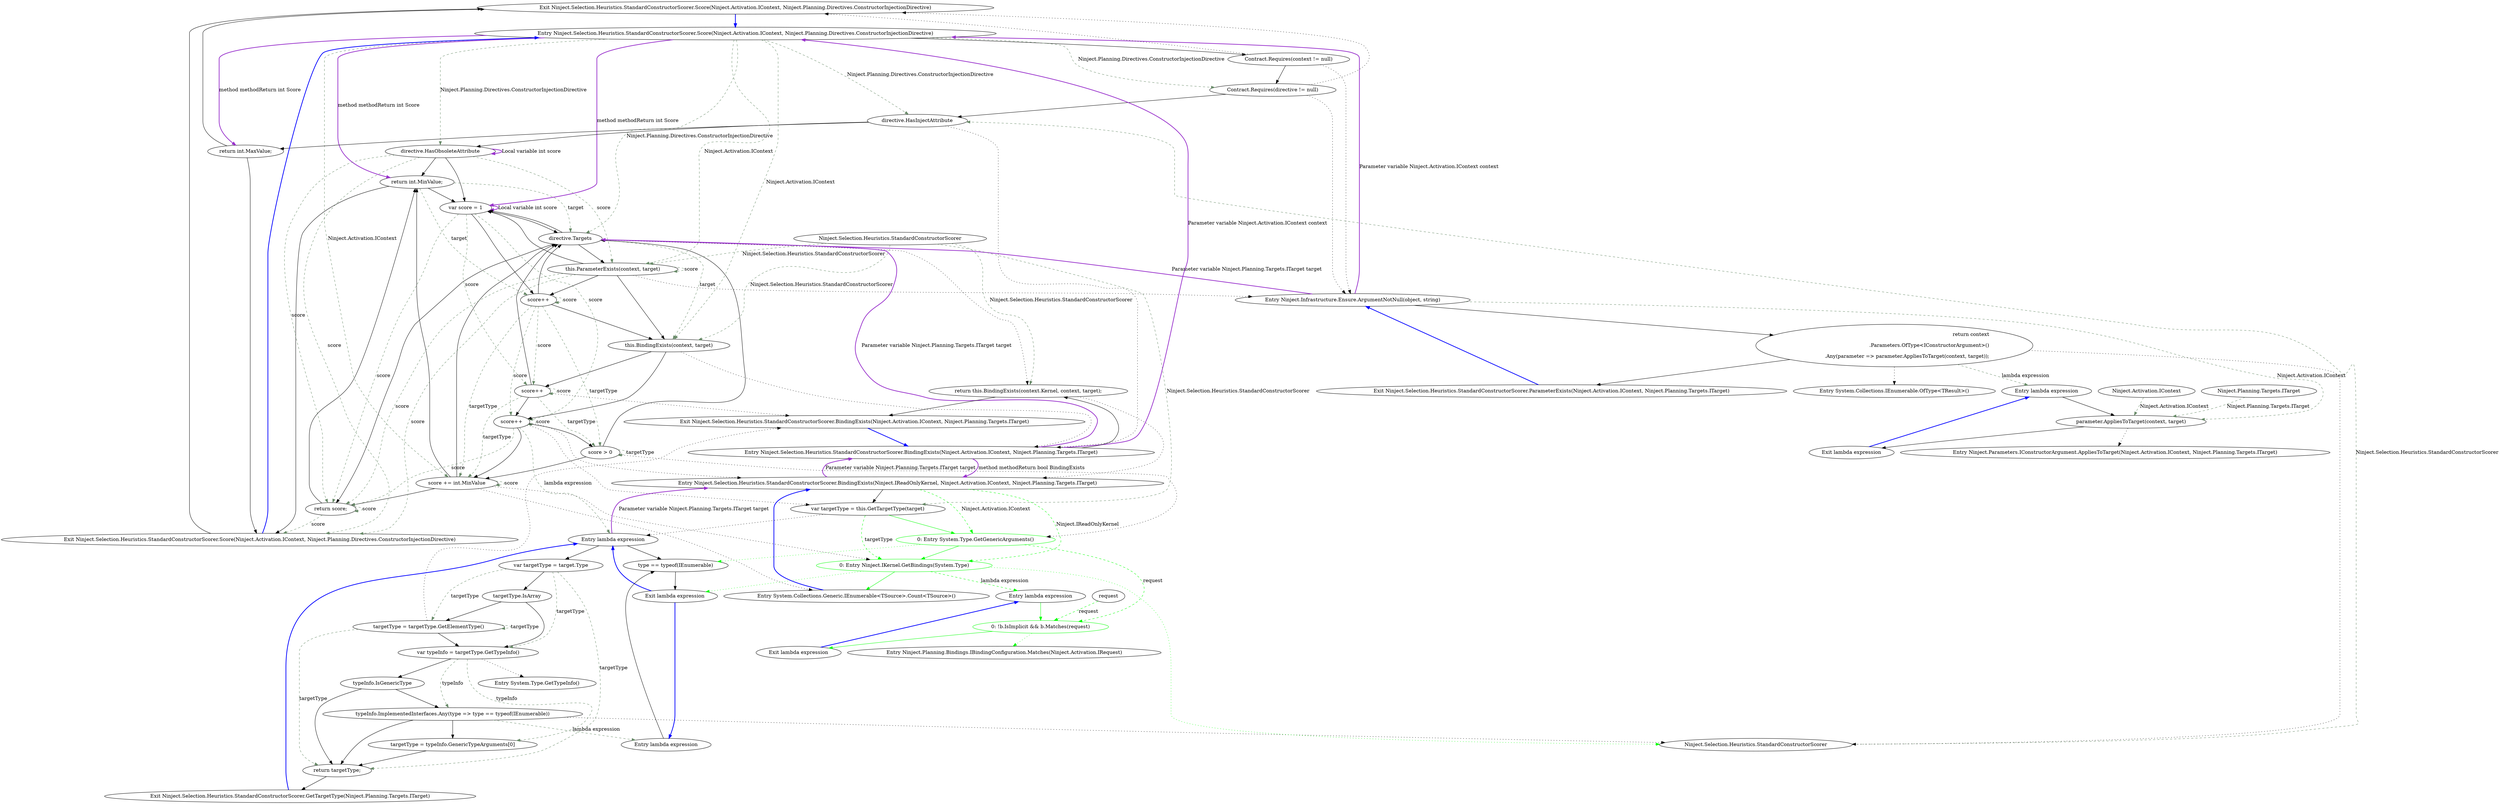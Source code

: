 digraph  {
m0_18 [cluster="Ninject.Selection.Heuristics.StandardConstructorScorer.Score(Ninject.Activation.IContext, Ninject.Planning.Directives.ConstructorInjectionDirective)", file="StandardConstructorScorer.cs", label="Exit Ninject.Selection.Heuristics.StandardConstructorScorer.Score(Ninject.Activation.IContext, Ninject.Planning.Directives.ConstructorInjectionDirective)", span="39-39"];
m0_22 [cluster="Ninject.Selection.Heuristics.StandardConstructorScorer.BindingExists(Ninject.Activation.IContext, Ninject.Planning.Targets.ITarget)", file="StandardConstructorScorer.cs", label="Exit Ninject.Selection.Heuristics.StandardConstructorScorer.BindingExists(Ninject.Activation.IContext, Ninject.Planning.Targets.ITarget)", span="95-95"];
m0_31 [cluster="Unk.Any", file="StandardConstructorScorer.cs", label="Ninject.Selection.Heuristics.StandardConstructorScorer", span=""];
m0_24 [cluster="Ninject.Selection.Heuristics.StandardConstructorScorer.BindingExists(Ninject.IReadOnlyKernel, Ninject.Activation.IContext, Ninject.Planning.Targets.ITarget)", file="StandardConstructorScorer.cs", label="var targetType = this.GetTargetType(target)", span="109-109"];
m0_19 [cluster="Ninject.Infrastructure.Ensure.ArgumentNotNull(object, string)", file="StandardConstructorScorer.cs", label="Entry Ninject.Infrastructure.Ensure.ArgumentNotNull(object, string)", span="17-17"];
m0_36 [cluster="Ninject.Selection.Heuristics.StandardConstructorScorer.ParameterExists(Ninject.Activation.IContext, Ninject.Planning.Targets.ITarget)", file="StandardConstructorScorer.cs", label="return context\r\n                .Parameters.OfType<IConstructorArgument>()\r\n                .Any(parameter => parameter.AppliesToTarget(context, target));", span="124-126"];
m0_37 [cluster="Ninject.Selection.Heuristics.StandardConstructorScorer.ParameterExists(Ninject.Activation.IContext, Ninject.Planning.Targets.ITarget)", file="StandardConstructorScorer.cs", label="Exit Ninject.Selection.Heuristics.StandardConstructorScorer.ParameterExists(Ninject.Activation.IContext, Ninject.Planning.Targets.ITarget)", span="122-122"];
m0_23 [cluster="Ninject.Selection.Heuristics.StandardConstructorScorer.BindingExists(Ninject.IReadOnlyKernel, Ninject.Activation.IContext, Ninject.Planning.Targets.ITarget)", file="StandardConstructorScorer.cs", label="Entry Ninject.Selection.Heuristics.StandardConstructorScorer.BindingExists(Ninject.IReadOnlyKernel, Ninject.Activation.IContext, Ninject.Planning.Targets.ITarget)", span="107-107"];
m0_28 [cluster="lambda expression", file="StandardConstructorScorer.cs", label="Entry lambda expression", span="63-63"];
m0_48 [cluster="Ninject.Selection.Heuristics.StandardConstructorScorer.GetTargetType(Ninject.Planning.Targets.ITarget)", file="StandardConstructorScorer.cs", label="typeInfo.ImplementedInterfaces.Any(type => type == typeof(IEnumerable))", span="141-141"];
m0_43 [cluster="Ninject.Selection.Heuristics.StandardConstructorScorer.GetTargetType(Ninject.Planning.Targets.ITarget)", file="StandardConstructorScorer.cs", label="var targetType = target.Type", span="131-131"];
m0_46 [cluster="Ninject.Selection.Heuristics.StandardConstructorScorer.GetTargetType(Ninject.Planning.Targets.ITarget)", file="StandardConstructorScorer.cs", label="var typeInfo = targetType.GetTypeInfo()", span="138-138"];
m0_47 [cluster="Ninject.Selection.Heuristics.StandardConstructorScorer.GetTargetType(Ninject.Planning.Targets.ITarget)", file="StandardConstructorScorer.cs", label="typeInfo.IsGenericType", span="139-139"];
m0_49 [cluster="Ninject.Selection.Heuristics.StandardConstructorScorer.GetTargetType(Ninject.Planning.Targets.ITarget)", file="StandardConstructorScorer.cs", label="targetType = typeInfo.GenericTypeArguments[0]", span="143-143"];
m0_50 [cluster="Ninject.Selection.Heuristics.StandardConstructorScorer.GetTargetType(Ninject.Planning.Targets.ITarget)", file="StandardConstructorScorer.cs", label="return targetType;", span="147-147"];
m0_44 [cluster="Ninject.Selection.Heuristics.StandardConstructorScorer.GetTargetType(Ninject.Planning.Targets.ITarget)", file="StandardConstructorScorer.cs", label="targetType.IsArray", span="133-133"];
m0_45 [cluster="Ninject.Selection.Heuristics.StandardConstructorScorer.GetTargetType(Ninject.Planning.Targets.ITarget)", file="StandardConstructorScorer.cs", label="targetType = targetType.GetElementType()", span="135-135"];
m0_51 [cluster="Ninject.Selection.Heuristics.StandardConstructorScorer.GetTargetType(Ninject.Planning.Targets.ITarget)", file="StandardConstructorScorer.cs", label="Exit Ninject.Selection.Heuristics.StandardConstructorScorer.GetTargetType(Ninject.Planning.Targets.ITarget)", span="129-129"];
m0_29 [cluster="lambda expression", file="StandardConstructorScorer.cs", label="type == typeof(IEnumerable)", span="63-63"];
m0_0 [cluster="Ninject.Selection.Heuristics.StandardConstructorScorer.Score(Ninject.Activation.IContext, Ninject.Planning.Directives.ConstructorInjectionDirective)", file="StandardConstructorScorer.cs", label="Entry Ninject.Selection.Heuristics.StandardConstructorScorer.Score(Ninject.Activation.IContext, Ninject.Planning.Directives.ConstructorInjectionDirective)", span="39-39"];
m0_1 [cluster="Ninject.Selection.Heuristics.StandardConstructorScorer.Score(Ninject.Activation.IContext, Ninject.Planning.Directives.ConstructorInjectionDirective)", file="StandardConstructorScorer.cs", label="Contract.Requires(context != null)", span="51-51"];
m0_2 [cluster="Ninject.Selection.Heuristics.StandardConstructorScorer.Score(Ninject.Activation.IContext, Ninject.Planning.Directives.ConstructorInjectionDirective)", file="StandardConstructorScorer.cs", label="Contract.Requires(directive != null)", span="52-52"];
m0_3 [cluster="Ninject.Selection.Heuristics.StandardConstructorScorer.Score(Ninject.Activation.IContext, Ninject.Planning.Directives.ConstructorInjectionDirective)", file="StandardConstructorScorer.cs", label="directive.HasInjectAttribute", span="54-54"];
m0_6 [cluster="Ninject.Selection.Heuristics.StandardConstructorScorer.Score(Ninject.Activation.IContext, Ninject.Planning.Directives.ConstructorInjectionDirective)", file="StandardConstructorScorer.cs", label="return int.MinValue;", span="61-61"];
m0_7 [cluster="Ninject.Selection.Heuristics.StandardConstructorScorer.Score(Ninject.Activation.IContext, Ninject.Planning.Directives.ConstructorInjectionDirective)", file="StandardConstructorScorer.cs", label="var score = 1", span="64-64"];
m0_15 [cluster="Ninject.Selection.Heuristics.StandardConstructorScorer.Score(Ninject.Activation.IContext, Ninject.Planning.Directives.ConstructorInjectionDirective)", file="StandardConstructorScorer.cs", label="score += int.MinValue", span="82-82"];
m0_4 [cluster="Ninject.Selection.Heuristics.StandardConstructorScorer.Score(Ninject.Activation.IContext, Ninject.Planning.Directives.ConstructorInjectionDirective)", file="StandardConstructorScorer.cs", label="return int.MaxValue;", span="56-56"];
m0_5 [cluster="Ninject.Selection.Heuristics.StandardConstructorScorer.Score(Ninject.Activation.IContext, Ninject.Planning.Directives.ConstructorInjectionDirective)", file="StandardConstructorScorer.cs", label="directive.HasObsoleteAttribute", span="59-59"];
m0_9 [cluster="Ninject.Selection.Heuristics.StandardConstructorScorer.Score(Ninject.Activation.IContext, Ninject.Planning.Directives.ConstructorInjectionDirective)", file="StandardConstructorScorer.cs", label="this.ParameterExists(context, target)", span="67-67"];
m0_16 [cluster="Ninject.Selection.Heuristics.StandardConstructorScorer.Score(Ninject.Activation.IContext, Ninject.Planning.Directives.ConstructorInjectionDirective)", file="StandardConstructorScorer.cs", label="return score;", span="86-86"];
m0_17 [cluster="Ninject.Selection.Heuristics.StandardConstructorScorer.Score(Ninject.Activation.IContext, Ninject.Planning.Directives.ConstructorInjectionDirective)", file="StandardConstructorScorer.cs", label="Exit Ninject.Selection.Heuristics.StandardConstructorScorer.Score(Ninject.Activation.IContext, Ninject.Planning.Directives.ConstructorInjectionDirective)", span="49-49"];
m0_8 [cluster="Ninject.Selection.Heuristics.StandardConstructorScorer.Score(Ninject.Activation.IContext, Ninject.Planning.Directives.ConstructorInjectionDirective)", file="StandardConstructorScorer.cs", label="directive.Targets", span="65-65"];
m0_10 [cluster="Ninject.Selection.Heuristics.StandardConstructorScorer.Score(Ninject.Activation.IContext, Ninject.Planning.Directives.ConstructorInjectionDirective)", file="StandardConstructorScorer.cs", label="score++", span="69-69"];
m0_11 [cluster="Ninject.Selection.Heuristics.StandardConstructorScorer.Score(Ninject.Activation.IContext, Ninject.Planning.Directives.ConstructorInjectionDirective)", file="StandardConstructorScorer.cs", label="this.BindingExists(context, target)", span="73-73"];
m0_12 [cluster="Ninject.Selection.Heuristics.StandardConstructorScorer.Score(Ninject.Activation.IContext, Ninject.Planning.Directives.ConstructorInjectionDirective)", file="StandardConstructorScorer.cs", label="score++", span="75-75"];
m0_13 [cluster="Ninject.Selection.Heuristics.StandardConstructorScorer.Score(Ninject.Activation.IContext, Ninject.Planning.Directives.ConstructorInjectionDirective)", file="StandardConstructorScorer.cs", label="score++", span="79-79"];
m0_14 [cluster="Ninject.Selection.Heuristics.StandardConstructorScorer.Score(Ninject.Activation.IContext, Ninject.Planning.Directives.ConstructorInjectionDirective)", file="StandardConstructorScorer.cs", label="score > 0", span="80-80"];
m0_20 [cluster="Ninject.Selection.Heuristics.StandardConstructorScorer.BindingExists(Ninject.Activation.IContext, Ninject.Planning.Targets.ITarget)", file="StandardConstructorScorer.cs", label="Entry Ninject.Selection.Heuristics.StandardConstructorScorer.BindingExists(Ninject.Activation.IContext, Ninject.Planning.Targets.ITarget)", span="95-95"];
m0_25 [cluster="System.Type.GetGenericArguments()", color=green, community=0, file="StandardConstructorScorer.cs", label="0: Entry System.Type.GetGenericArguments()", span="0-0"];
m0_26 [cluster="Ninject.IKernel.GetBindings(System.Type)", color=green, community=1, file="StandardConstructorScorer.cs", label="0: Entry Ninject.IKernel.GetBindings(System.Type)", span="97-97"];
m0_27 [cluster="System.Collections.Generic.IEnumerable<TSource>.Count<TSource>()", file="StandardConstructorScorer.cs", label="Entry System.Collections.Generic.IEnumerable<TSource>.Count<TSource>()", span="0-0"];
m0_35 [cluster="Ninject.Planning.Bindings.IBindingConfiguration.Matches(Ninject.Activation.IRequest)", file="StandardConstructorScorer.cs", label="Entry Ninject.Planning.Bindings.IBindingConfiguration.Matches(Ninject.Activation.IRequest)", span="111-111"];
m0_30 [cluster="lambda expression", file="StandardConstructorScorer.cs", label="Exit lambda expression", span="63-63"];
m0_38 [cluster="System.Collections.IEnumerable.OfType<TResult>()", file="StandardConstructorScorer.cs", label="Entry System.Collections.IEnumerable.OfType<TResult>()", span="0-0"];
m0_53 [cluster="System.Type.GetTypeInfo()", file="StandardConstructorScorer.cs", label="Entry System.Type.GetTypeInfo()", span="0-0"];
m0_54 [cluster="lambda expression", file="StandardConstructorScorer.cs", label="Entry lambda expression", span="141-141"];
m0_33 [cluster="lambda expression", color=green, community=0, file="StandardConstructorScorer.cs", label="0: !b.IsImplicit && b.Matches(request)", span="112-112"];
m0_32 [cluster="lambda expression", file="StandardConstructorScorer.cs", label="Entry lambda expression", span="112-112"];
m0_34 [cluster="lambda expression", file="StandardConstructorScorer.cs", label="Exit lambda expression", span="112-112"];
m0_39 [cluster="lambda expression", file="StandardConstructorScorer.cs", label="Entry lambda expression", span="126-126"];
m0_40 [cluster="lambda expression", file="StandardConstructorScorer.cs", label="parameter.AppliesToTarget(context, target)", span="126-126"];
m0_41 [cluster="lambda expression", file="StandardConstructorScorer.cs", label="Exit lambda expression", span="126-126"];
m0_21 [cluster="Ninject.Selection.Heuristics.StandardConstructorScorer.BindingExists(Ninject.Activation.IContext, Ninject.Planning.Targets.ITarget)", file="StandardConstructorScorer.cs", label="return this.BindingExists(context.Kernel, context, target);", span="97-97"];
m0_42 [cluster="Ninject.Parameters.IConstructorArgument.AppliesToTarget(Ninject.Activation.IContext, Ninject.Planning.Targets.ITarget)", file="StandardConstructorScorer.cs", label="Entry Ninject.Parameters.IConstructorArgument.AppliesToTarget(Ninject.Activation.IContext, Ninject.Planning.Targets.ITarget)", span="42-42"];
m0_58 [file="StandardConstructorScorer.cs", label=request, span=""];
m0_57 [file="StandardConstructorScorer.cs", label="Ninject.Selection.Heuristics.StandardConstructorScorer", span=""];
m0_59 [file="StandardConstructorScorer.cs", label="Ninject.Activation.IContext", span=""];
m0_60 [file="StandardConstructorScorer.cs", label="Ninject.Planning.Targets.ITarget", span=""];
m0_18 -> m0_0  [color=blue, key=0, style=bold];
m0_22 -> m0_20  [color=blue, key=0, style=bold];
m0_31 -> m0_3  [color=darkseagreen4, key=1, label="Ninject.Selection.Heuristics.StandardConstructorScorer", style=dashed];
m0_24 -> m0_25  [color=green, key=0, style=solid];
m0_24 -> m0_26  [color=green, key=1, label=targetType, style=dashed];
m0_24 -> m0_28  [key=2, style=dotted];
m0_19 -> m0_36  [key=0, style=solid];
m0_19 -> m0_0  [color=darkorchid, key=3, label="Parameter variable Ninject.Activation.IContext context", style=bold];
m0_19 -> m0_8  [color=darkorchid, key=3, label="Parameter variable Ninject.Planning.Targets.ITarget target", style=bold];
m0_19 -> m0_40  [color=darkseagreen4, key=1, label="Ninject.Activation.IContext", style=dashed];
m0_36 -> m0_31  [key=2, style=dotted];
m0_36 -> m0_37  [key=0, style=solid];
m0_36 -> m0_38  [key=2, style=dotted];
m0_36 -> m0_39  [color=darkseagreen4, key=1, label="lambda expression", style=dashed];
m0_37 -> m0_19  [color=blue, key=0, style=bold];
m0_23 -> m0_25  [color=green, key=1, label="Ninject.Activation.IContext", style=dashed];
m0_23 -> m0_26  [color=green, key=1, label="Ninject.IReadOnlyKernel", style=dashed];
m0_23 -> m0_24  [key=0, style=solid];
m0_23 -> m0_20  [color=darkorchid, key=3, label="Parameter variable Ninject.Planning.Targets.ITarget target", style=bold];
m0_28 -> m0_23  [color=darkorchid, key=3, label="Parameter variable Ninject.Planning.Targets.ITarget target", style=bold];
m0_28 -> m0_43  [key=0, style=solid];
m0_28 -> m0_29  [key=0, style=solid];
m0_48 -> m0_31  [key=2, style=dotted];
m0_48 -> m0_49  [key=0, style=solid];
m0_48 -> m0_50  [key=0, style=solid];
m0_48 -> m0_54  [color=darkseagreen4, key=1, label="lambda expression", style=dashed];
m0_43 -> m0_44  [key=0, style=solid];
m0_43 -> m0_45  [color=darkseagreen4, key=1, label=targetType, style=dashed];
m0_43 -> m0_46  [color=darkseagreen4, key=1, label=targetType, style=dashed];
m0_43 -> m0_50  [color=darkseagreen4, key=1, label=targetType, style=dashed];
m0_46 -> m0_48  [color=darkseagreen4, key=1, label=typeInfo, style=dashed];
m0_46 -> m0_47  [key=0, style=solid];
m0_46 -> m0_53  [key=2, style=dotted];
m0_46 -> m0_49  [color=darkseagreen4, key=1, label=typeInfo, style=dashed];
m0_47 -> m0_48  [key=0, style=solid];
m0_47 -> m0_50  [key=0, style=solid];
m0_49 -> m0_50  [key=0, style=solid];
m0_50 -> m0_51  [key=0, style=solid];
m0_44 -> m0_46  [key=0, style=solid];
m0_44 -> m0_45  [key=0, style=solid];
m0_45 -> m0_46  [key=0, style=solid];
m0_45 -> m0_50  [color=darkseagreen4, key=1, label=targetType, style=dashed];
m0_45 -> m0_45  [color=darkseagreen4, key=1, label=targetType, style=dashed];
m0_45 -> m0_22  [key=2, style=dotted];
m0_51 -> m0_28  [color=blue, key=0, style=bold];
m0_29 -> m0_30  [key=0, style=solid];
m0_0 -> m0_11  [color=darkseagreen4, key=1, label="Ninject.Activation.IContext", style=dashed];
m0_0 -> m0_1  [key=0, style=solid];
m0_0 -> m0_2  [color=darkseagreen4, key=1, label="Ninject.Planning.Directives.ConstructorInjectionDirective", style=dashed];
m0_0 -> m0_3  [color=darkseagreen4, key=1, label="Ninject.Planning.Directives.ConstructorInjectionDirective", style=dashed];
m0_0 -> m0_5  [color=darkseagreen4, key=1, label="Ninject.Planning.Directives.ConstructorInjectionDirective", style=dashed];
m0_0 -> m0_8  [color=darkseagreen4, key=1, label="Ninject.Planning.Directives.ConstructorInjectionDirective", style=dashed];
m0_0 -> m0_9  [color=darkseagreen4, key=1, label="Ninject.Activation.IContext", style=dashed];
m0_0 -> m0_4  [color=darkorchid, key=3, label="method methodReturn int Score", style=bold];
m0_0 -> m0_6  [color=darkorchid, key=3, label="method methodReturn int Score", style=bold];
m0_0 -> m0_7  [color=darkorchid, key=3, label="method methodReturn int Score", style=bold];
m0_0 -> m0_15  [color=darkseagreen4, key=1, label="Ninject.Activation.IContext", style=dashed];
m0_1 -> m0_2  [key=0, style=solid];
m0_1 -> m0_19  [key=2, style=dotted];
m0_1 -> m0_18  [key=2, style=dotted];
m0_2 -> m0_3  [key=0, style=solid];
m0_2 -> m0_19  [key=2, style=dotted];
m0_2 -> m0_18  [key=2, style=dotted];
m0_3 -> m0_4  [key=0, style=solid];
m0_3 -> m0_5  [key=0, style=solid];
m0_3 -> m0_20  [key=2, style=dotted];
m0_6 -> m0_7  [key=0, style=solid];
m0_6 -> m0_17  [key=0, style=solid];
m0_6 -> m0_8  [color=darkseagreen4, key=1, label=target, style=dashed];
m0_6 -> m0_10  [color=darkseagreen4, key=1, label=target, style=dashed];
m0_7 -> m0_8  [key=0, style=solid];
m0_7 -> m0_10  [key=0, style=solid];
m0_7 -> m0_12  [color=darkseagreen4, key=1, label=score, style=dashed];
m0_7 -> m0_13  [color=darkseagreen4, key=1, label=score, style=dashed];
m0_7 -> m0_7  [color=darkorchid, key=3, label="Local variable int score", style=bold];
m0_7 -> m0_16  [color=darkseagreen4, key=1, label=score, style=dashed];
m0_15 -> m0_16  [key=0, style=solid];
m0_15 -> m0_6  [key=0, style=solid];
m0_15 -> m0_26  [key=2, style=dotted];
m0_15 -> m0_27  [key=2, style=dotted];
m0_15 -> m0_8  [key=0, style=solid];
m0_15 -> m0_15  [color=darkseagreen4, key=1, label=score, style=dashed];
m0_4 -> m0_18  [key=0, style=solid];
m0_4 -> m0_17  [key=0, style=solid];
m0_5 -> m0_6  [key=0, style=solid];
m0_5 -> m0_9  [color=darkseagreen4, key=1, label=score, style=dashed];
m0_5 -> m0_16  [color=darkseagreen4, key=1, label=score, style=dashed];
m0_5 -> m0_17  [color=darkseagreen4, key=1, label=score, style=dashed];
m0_5 -> m0_5  [color=darkorchid, key=3, label="Local variable int score", style=bold];
m0_5 -> m0_7  [key=0, style=solid];
m0_9 -> m0_7  [key=0, style=solid];
m0_9 -> m0_9  [color=darkseagreen4, key=1, label=score, style=dashed];
m0_9 -> m0_16  [color=darkseagreen4, key=1, label=score, style=dashed];
m0_9 -> m0_17  [color=darkseagreen4, key=1, label=score, style=dashed];
m0_9 -> m0_11  [key=0, style=solid];
m0_9 -> m0_10  [key=0, style=solid];
m0_9 -> m0_19  [key=2, style=dotted];
m0_16 -> m0_6  [key=0, style=solid];
m0_16 -> m0_16  [color=darkseagreen4, key=1, label=score, style=dashed];
m0_16 -> m0_17  [color=darkseagreen4, key=1, label=score, style=dashed];
m0_17 -> m0_18  [key=0, style=solid];
m0_17 -> m0_0  [color=blue, key=0, style=bold];
m0_8 -> m0_9  [key=0, style=solid];
m0_8 -> m0_7  [key=0, style=solid];
m0_8 -> m0_21  [key=2, style=dotted];
m0_8 -> m0_11  [color=darkseagreen4, key=1, label=target, style=dashed];
m0_8 -> m0_16  [key=0, style=solid];
m0_10 -> m0_11  [key=0, style=solid];
m0_10 -> m0_12  [color=darkseagreen4, key=1, label=score, style=dashed];
m0_10 -> m0_13  [color=darkseagreen4, key=1, label=score, style=dashed];
m0_10 -> m0_14  [color=darkseagreen4, key=1, label=targetType, style=dashed];
m0_10 -> m0_15  [color=darkseagreen4, key=1, label=targetType, style=dashed];
m0_10 -> m0_8  [key=0, style=solid];
m0_10 -> m0_10  [color=darkseagreen4, key=1, label=score, style=dashed];
m0_11 -> m0_12  [key=0, style=solid];
m0_11 -> m0_13  [key=0, style=solid];
m0_11 -> m0_20  [key=2, style=dotted];
m0_12 -> m0_13  [key=0, style=solid];
m0_12 -> m0_22  [key=2, style=dotted];
m0_12 -> m0_12  [color=darkseagreen4, key=1, label=score, style=dashed];
m0_12 -> m0_14  [color=darkseagreen4, key=1, label=targetType, style=dashed];
m0_12 -> m0_15  [color=darkseagreen4, key=1, label=targetType, style=dashed];
m0_12 -> m0_8  [key=0, style=solid];
m0_13 -> m0_14  [key=0, style=solid];
m0_13 -> m0_15  [key=0, style=solid];
m0_13 -> m0_23  [key=2, style=dotted];
m0_13 -> m0_24  [key=2, style=dotted];
m0_13 -> m0_28  [color=darkseagreen4, key=1, label="lambda expression", style=dashed];
m0_13 -> m0_13  [color=darkseagreen4, key=1, label=score, style=dashed];
m0_13 -> m0_16  [color=darkseagreen4, key=1, label=score, style=dashed];
m0_14 -> m0_15  [key=0, style=solid];
m0_14 -> m0_25  [key=2, style=dotted];
m0_14 -> m0_14  [color=darkseagreen4, key=1, label=targetType, style=dashed];
m0_14 -> m0_8  [key=0, style=solid];
m0_20 -> m0_23  [color=darkorchid, key=3, label="method methodReturn bool BindingExists", style=bold];
m0_20 -> m0_21  [key=0, style=solid];
m0_20 -> m0_0  [color=darkorchid, key=3, label="Parameter variable Ninject.Activation.IContext context", style=bold];
m0_20 -> m0_8  [color=darkorchid, key=3, label="Parameter variable Ninject.Planning.Targets.ITarget target", style=bold];
m0_25 -> m0_26  [color=green, key=0, style=solid];
m0_25 -> m0_29  [color=green, key=2, style=dotted];
m0_25 -> m0_33  [color=green, key=1, label=request, style=dashed];
m0_26 -> m0_27  [color=green, key=0, style=solid];
m0_26 -> m0_30  [color=green, key=2, style=dotted];
m0_26 -> m0_31  [color=green, key=2, style=dotted];
m0_26 -> m0_32  [color=green, key=1, label="lambda expression", style=dashed];
m0_27 -> m0_23  [color=blue, key=0, style=bold];
m0_30 -> m0_28  [color=blue, key=0, style=bold];
m0_30 -> m0_54  [color=blue, key=0, style=bold];
m0_54 -> m0_29  [key=0, style=solid];
m0_33 -> m0_34  [color=green, key=0, style=solid];
m0_33 -> m0_35  [color=green, key=2, style=dotted];
m0_32 -> m0_33  [color=green, key=0, style=solid];
m0_34 -> m0_32  [color=blue, key=0, style=bold];
m0_39 -> m0_40  [key=0, style=solid];
m0_40 -> m0_41  [key=0, style=solid];
m0_40 -> m0_42  [key=2, style=dotted];
m0_41 -> m0_39  [color=blue, key=0, style=bold];
m0_21 -> m0_23  [key=2, style=dotted];
m0_21 -> m0_22  [key=0, style=solid];
m0_58 -> m0_33  [color=green, key=1, label=request, style=dashed];
m0_57 -> m0_24  [color=darkseagreen4, key=1, label="Ninject.Selection.Heuristics.StandardConstructorScorer", style=dashed];
m0_57 -> m0_21  [color=darkseagreen4, key=1, label="Ninject.Selection.Heuristics.StandardConstructorScorer", style=dashed];
m0_57 -> m0_9  [color=darkseagreen4, key=1, label="Ninject.Selection.Heuristics.StandardConstructorScorer", style=dashed];
m0_57 -> m0_11  [color=darkseagreen4, key=1, label="Ninject.Selection.Heuristics.StandardConstructorScorer", style=dashed];
m0_59 -> m0_40  [color=darkseagreen4, key=1, label="Ninject.Activation.IContext", style=dashed];
m0_60 -> m0_40  [color=darkseagreen4, key=1, label="Ninject.Planning.Targets.ITarget", style=dashed];
}
